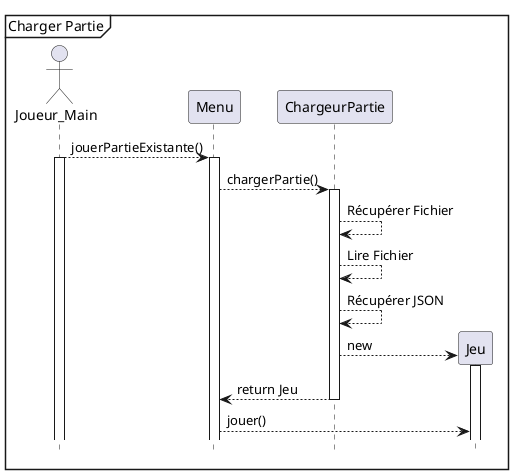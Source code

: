 @startuml sequence_noter_panier
hide footbox
mainframe Charger Partie

actor Joueur_Main as joueur
participant Menu
participant ChargeurPartie 
participant Jeu

joueur --> Menu : jouerPartieExistante()
activate Menu
activate joueur

Menu --> ChargeurPartie : chargerPartie()
activate ChargeurPartie

ChargeurPartie --> ChargeurPartie : Récupérer Fichier
ChargeurPartie --> ChargeurPartie : Lire Fichier
ChargeurPartie --> ChargeurPartie : Récupérer JSON

create Jeu
ChargeurPartie --> Jeu : new
activate Jeu
ChargeurPartie --> Menu : return Jeu
deactivate ChargeurPartie

Menu --> Jeu : jouer()

@enduml

